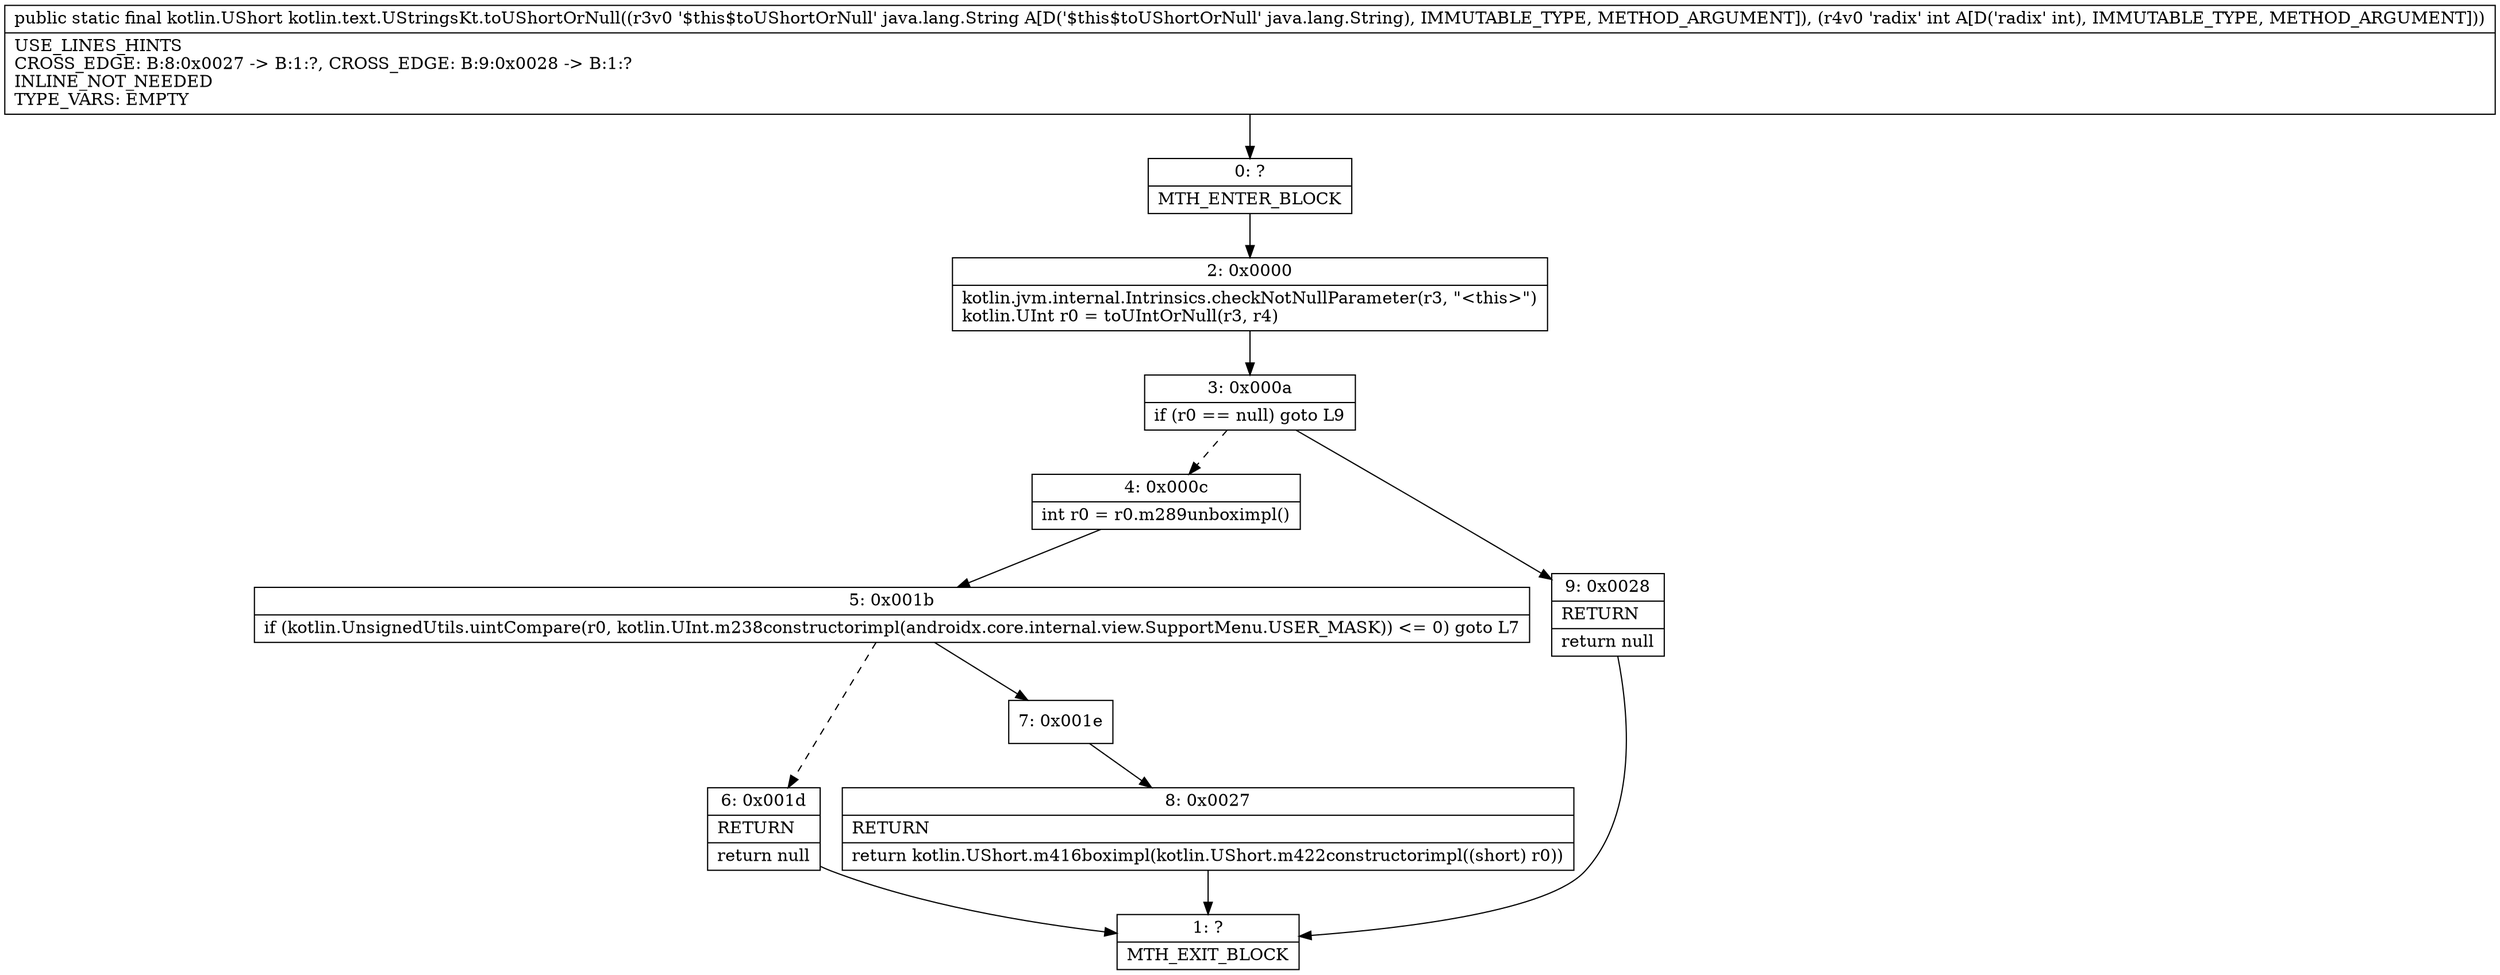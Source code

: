digraph "CFG forkotlin.text.UStringsKt.toUShortOrNull(Ljava\/lang\/String;I)Lkotlin\/UShort;" {
Node_0 [shape=record,label="{0\:\ ?|MTH_ENTER_BLOCK\l}"];
Node_2 [shape=record,label="{2\:\ 0x0000|kotlin.jvm.internal.Intrinsics.checkNotNullParameter(r3, \"\<this\>\")\lkotlin.UInt r0 = toUIntOrNull(r3, r4)\l}"];
Node_3 [shape=record,label="{3\:\ 0x000a|if (r0 == null) goto L9\l}"];
Node_4 [shape=record,label="{4\:\ 0x000c|int r0 = r0.m289unboximpl()\l}"];
Node_5 [shape=record,label="{5\:\ 0x001b|if (kotlin.UnsignedUtils.uintCompare(r0, kotlin.UInt.m238constructorimpl(androidx.core.internal.view.SupportMenu.USER_MASK)) \<= 0) goto L7\l}"];
Node_6 [shape=record,label="{6\:\ 0x001d|RETURN\l|return null\l}"];
Node_1 [shape=record,label="{1\:\ ?|MTH_EXIT_BLOCK\l}"];
Node_7 [shape=record,label="{7\:\ 0x001e}"];
Node_8 [shape=record,label="{8\:\ 0x0027|RETURN\l|return kotlin.UShort.m416boximpl(kotlin.UShort.m422constructorimpl((short) r0))\l}"];
Node_9 [shape=record,label="{9\:\ 0x0028|RETURN\l|return null\l}"];
MethodNode[shape=record,label="{public static final kotlin.UShort kotlin.text.UStringsKt.toUShortOrNull((r3v0 '$this$toUShortOrNull' java.lang.String A[D('$this$toUShortOrNull' java.lang.String), IMMUTABLE_TYPE, METHOD_ARGUMENT]), (r4v0 'radix' int A[D('radix' int), IMMUTABLE_TYPE, METHOD_ARGUMENT]))  | USE_LINES_HINTS\lCROSS_EDGE: B:8:0x0027 \-\> B:1:?, CROSS_EDGE: B:9:0x0028 \-\> B:1:?\lINLINE_NOT_NEEDED\lTYPE_VARS: EMPTY\l}"];
MethodNode -> Node_0;Node_0 -> Node_2;
Node_2 -> Node_3;
Node_3 -> Node_4[style=dashed];
Node_3 -> Node_9;
Node_4 -> Node_5;
Node_5 -> Node_6[style=dashed];
Node_5 -> Node_7;
Node_6 -> Node_1;
Node_7 -> Node_8;
Node_8 -> Node_1;
Node_9 -> Node_1;
}

